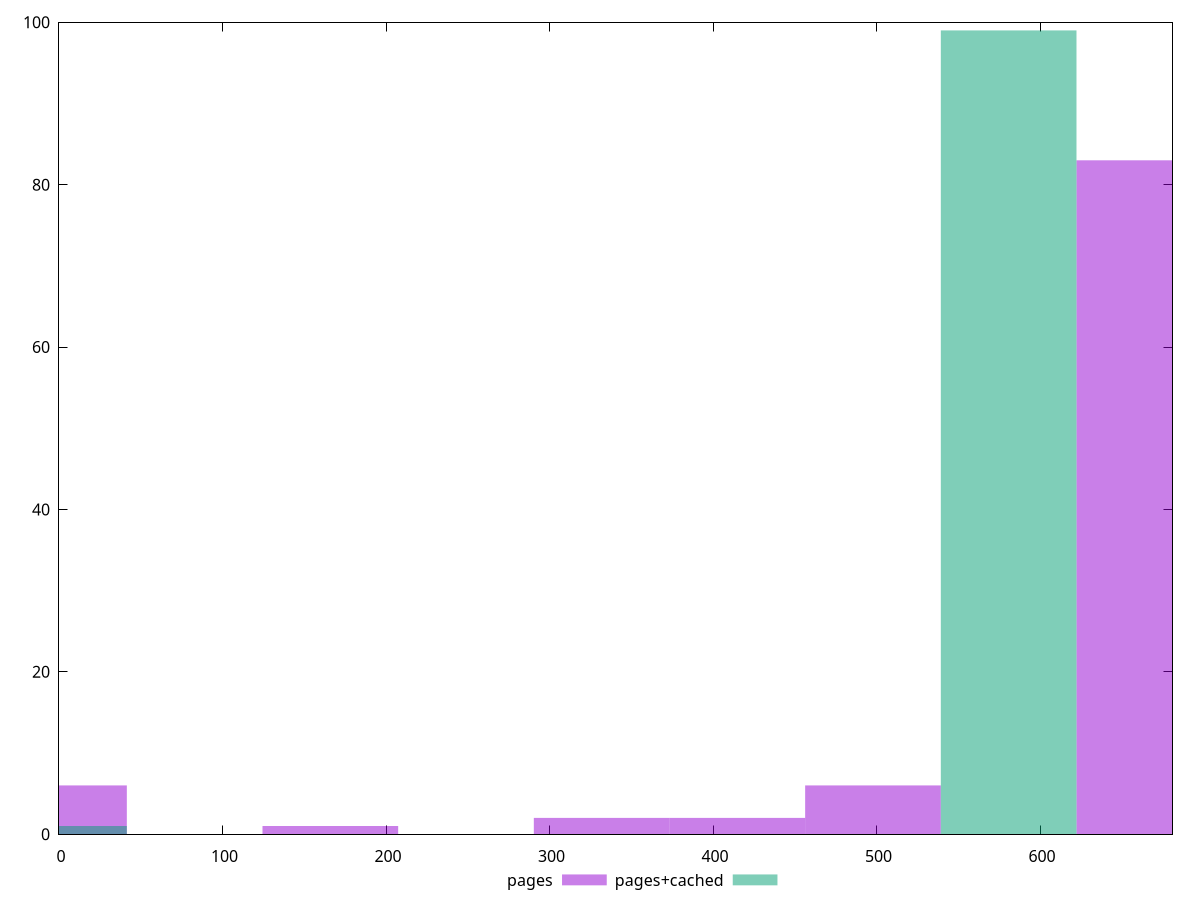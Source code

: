 reset

$pages <<EOF
0 6
663.763333081282 83
331.881666540641 2
414.8520831758012 2
497.8224998109615 6
165.9408332703205 1
EOF

$pagesCached <<EOF
0 1
580.7929164461217 99
EOF

set key outside below
set boxwidth 82.97041663516025
set xrange [0:681]
set yrange [0:100]
set style fill transparent solid 0.5 noborder
set terminal svg size 640, 500 enhanced background rgb 'white'
set output "report_00007_2020-12-11T15:55:29.892Z/uses-rel-preload/comparison/histogram/1_vs_2.svg"

plot $pages title "pages" with boxes, \
     $pagesCached title "pages+cached" with boxes

reset

